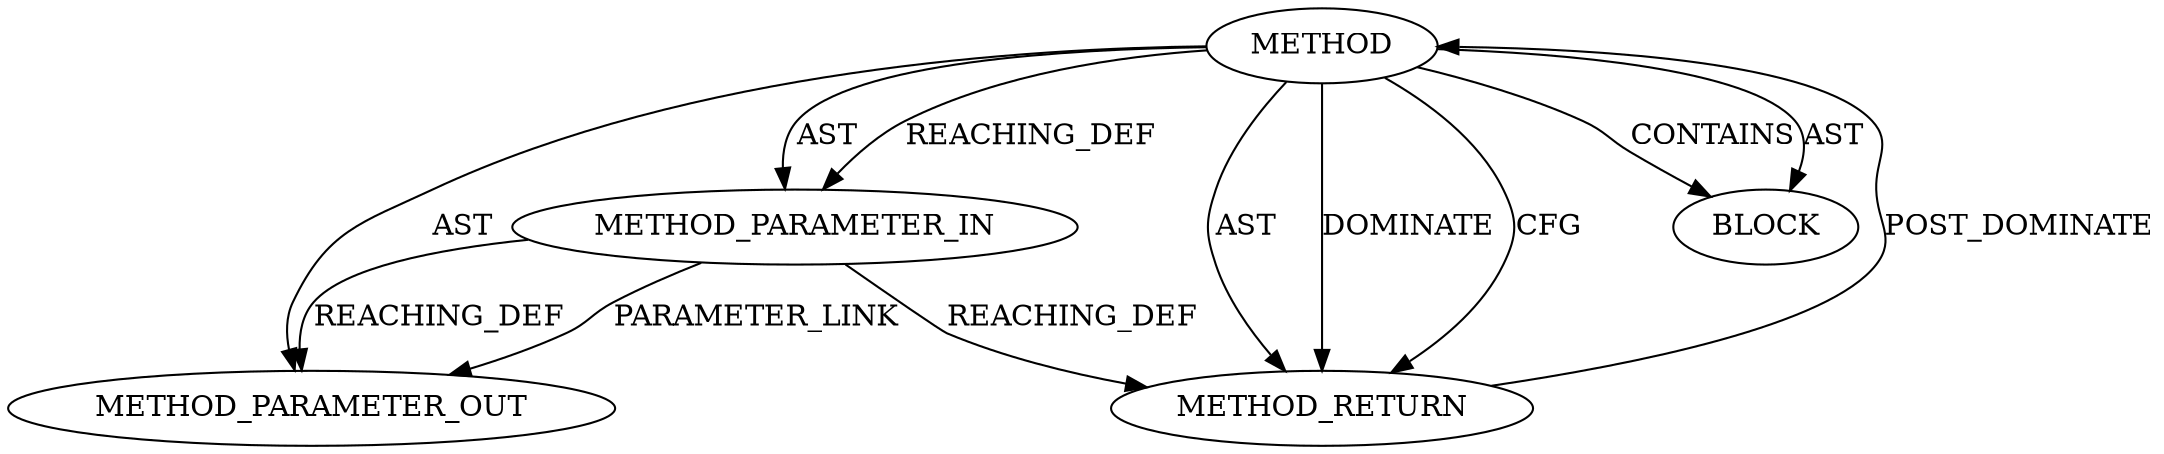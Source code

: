 digraph {
  20230 [label=METHOD AST_PARENT_TYPE="NAMESPACE_BLOCK" AST_PARENT_FULL_NAME="<global>" ORDER=0 CODE="<empty>" FULL_NAME="kfree_skb" IS_EXTERNAL=true FILENAME="<empty>" SIGNATURE="" NAME="kfree_skb"]
  22102 [label=METHOD_PARAMETER_OUT ORDER=1 CODE="p1" IS_VARIADIC=false TYPE_FULL_NAME="ANY" EVALUATION_STRATEGY="BY_VALUE" INDEX=1 NAME="p1"]
  20231 [label=METHOD_PARAMETER_IN ORDER=1 CODE="p1" IS_VARIADIC=false TYPE_FULL_NAME="ANY" EVALUATION_STRATEGY="BY_VALUE" INDEX=1 NAME="p1"]
  20233 [label=METHOD_RETURN ORDER=2 CODE="RET" TYPE_FULL_NAME="ANY" EVALUATION_STRATEGY="BY_VALUE"]
  20232 [label=BLOCK ORDER=1 ARGUMENT_INDEX=1 CODE="<empty>" TYPE_FULL_NAME="ANY"]
  20230 -> 20232 [label=CONTAINS ]
  20231 -> 22102 [label=REACHING_DEF VARIABLE="p1"]
  20230 -> 20232 [label=AST ]
  20230 -> 22102 [label=AST ]
  20230 -> 20233 [label=AST ]
  20230 -> 20233 [label=DOMINATE ]
  20231 -> 22102 [label=PARAMETER_LINK ]
  20233 -> 20230 [label=POST_DOMINATE ]
  20231 -> 20233 [label=REACHING_DEF VARIABLE="p1"]
  20230 -> 20231 [label=AST ]
  20230 -> 20231 [label=REACHING_DEF VARIABLE=""]
  20230 -> 20233 [label=CFG ]
}
